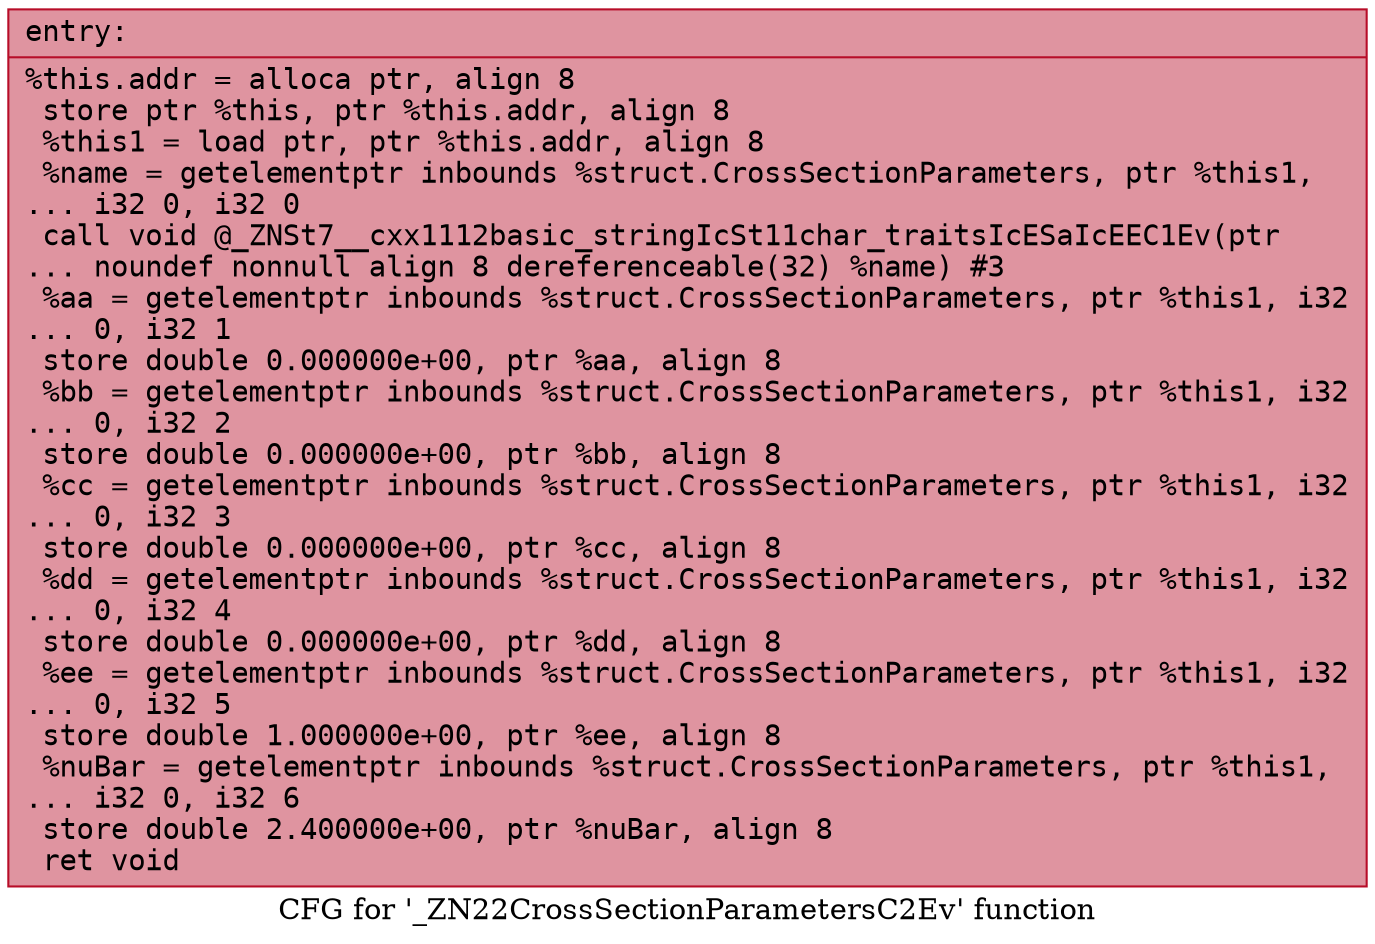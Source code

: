 digraph "CFG for '_ZN22CrossSectionParametersC2Ev' function" {
	label="CFG for '_ZN22CrossSectionParametersC2Ev' function";

	Node0x562c4e63dcb0 [shape=record,color="#b70d28ff", style=filled, fillcolor="#b70d2870" fontname="Courier",label="{entry:\l|  %this.addr = alloca ptr, align 8\l  store ptr %this, ptr %this.addr, align 8\l  %this1 = load ptr, ptr %this.addr, align 8\l  %name = getelementptr inbounds %struct.CrossSectionParameters, ptr %this1,\l... i32 0, i32 0\l  call void @_ZNSt7__cxx1112basic_stringIcSt11char_traitsIcESaIcEEC1Ev(ptr\l... noundef nonnull align 8 dereferenceable(32) %name) #3\l  %aa = getelementptr inbounds %struct.CrossSectionParameters, ptr %this1, i32\l... 0, i32 1\l  store double 0.000000e+00, ptr %aa, align 8\l  %bb = getelementptr inbounds %struct.CrossSectionParameters, ptr %this1, i32\l... 0, i32 2\l  store double 0.000000e+00, ptr %bb, align 8\l  %cc = getelementptr inbounds %struct.CrossSectionParameters, ptr %this1, i32\l... 0, i32 3\l  store double 0.000000e+00, ptr %cc, align 8\l  %dd = getelementptr inbounds %struct.CrossSectionParameters, ptr %this1, i32\l... 0, i32 4\l  store double 0.000000e+00, ptr %dd, align 8\l  %ee = getelementptr inbounds %struct.CrossSectionParameters, ptr %this1, i32\l... 0, i32 5\l  store double 1.000000e+00, ptr %ee, align 8\l  %nuBar = getelementptr inbounds %struct.CrossSectionParameters, ptr %this1,\l... i32 0, i32 6\l  store double 2.400000e+00, ptr %nuBar, align 8\l  ret void\l}"];
}
